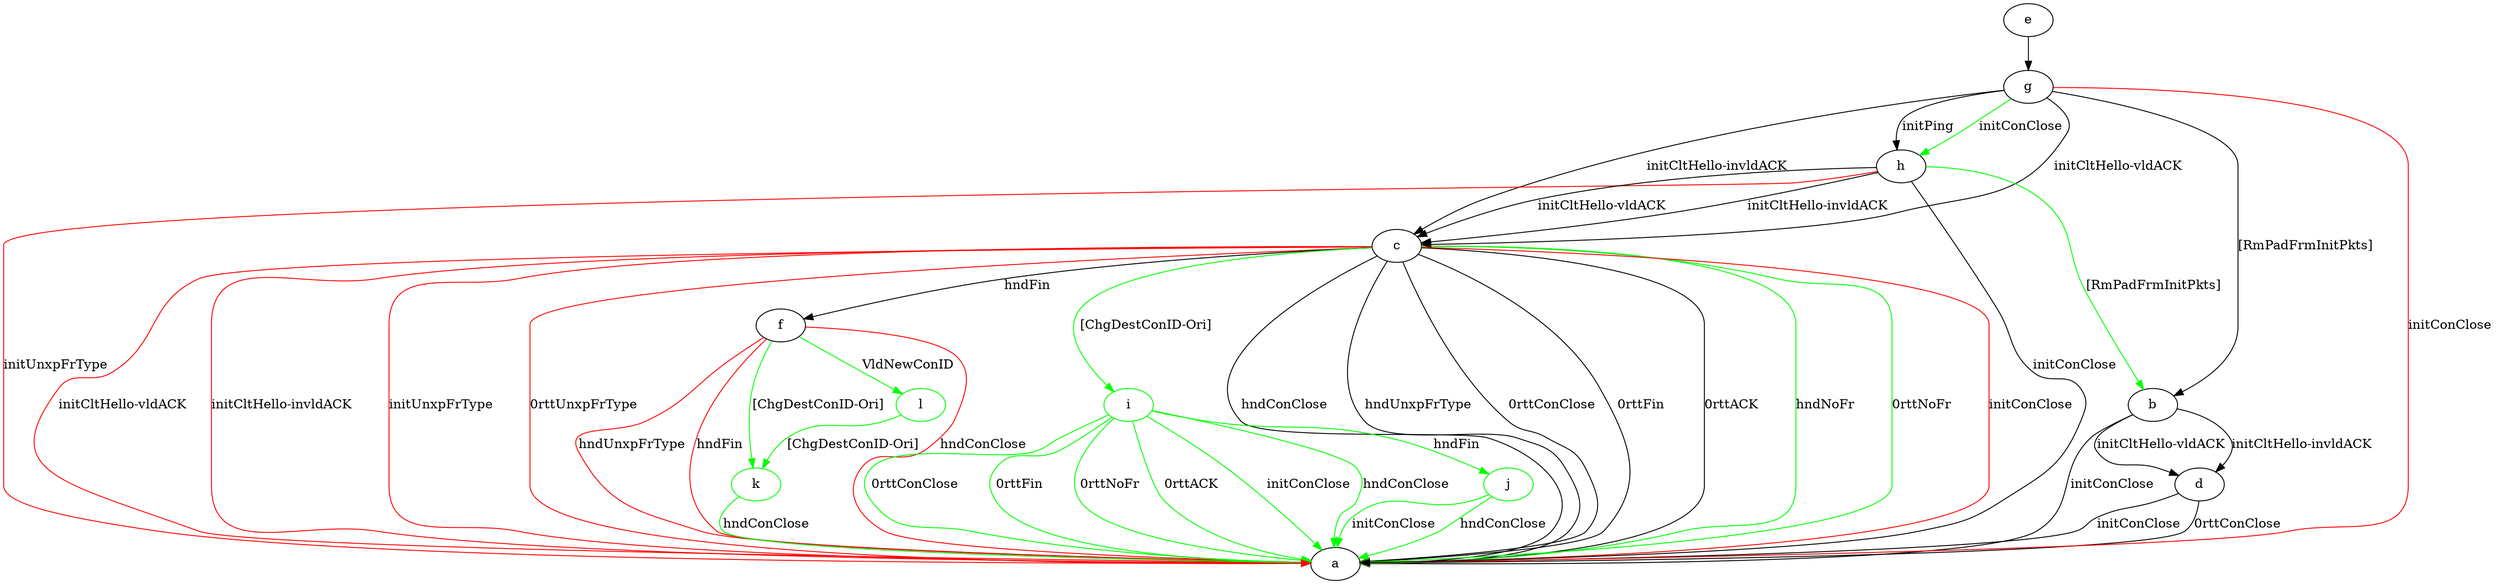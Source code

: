 digraph "" {
	b -> a	[key=0,
		label="initConClose "];
	b -> d	[key=0,
		label="initCltHello-vldACK "];
	b -> d	[key=1,
		label="initCltHello-invldACK "];
	c -> a	[key=0,
		label="hndConClose "];
	c -> a	[key=1,
		label="hndUnxpFrType "];
	c -> a	[key=2,
		label="0rttConClose "];
	c -> a	[key=3,
		label="0rttFin "];
	c -> a	[key=4,
		label="0rttACK "];
	c -> a	[key=5,
		color=green,
		label="hndNoFr "];
	c -> a	[key=6,
		color=green,
		label="0rttNoFr "];
	c -> a	[key=7,
		color=red,
		label="initConClose "];
	c -> a	[key=8,
		color=red,
		label="initCltHello-vldACK "];
	c -> a	[key=9,
		color=red,
		label="initCltHello-invldACK "];
	c -> a	[key=10,
		color=red,
		label="initUnxpFrType "];
	c -> a	[key=11,
		color=red,
		label="0rttUnxpFrType "];
	c -> f	[key=0,
		label="hndFin "];
	i	[color=green];
	c -> i	[key=0,
		color=green,
		label="[ChgDestConID-Ori] "];
	d -> a	[key=0,
		label="initConClose "];
	d -> a	[key=1,
		label="0rttConClose "];
	e -> g	[key=0];
	f -> a	[key=0,
		color=red,
		label="hndFin "];
	f -> a	[key=1,
		color=red,
		label="hndConClose "];
	f -> a	[key=2,
		color=red,
		label="hndUnxpFrType "];
	k	[color=green];
	f -> k	[key=0,
		color=green,
		label="[ChgDestConID-Ori] "];
	l	[color=green];
	f -> l	[key=0,
		color=green,
		label="VldNewConID "];
	g -> a	[key=0,
		color=red,
		label="initConClose "];
	g -> b	[key=0,
		label="[RmPadFrmInitPkts] "];
	g -> c	[key=0,
		label="initCltHello-vldACK "];
	g -> c	[key=1,
		label="initCltHello-invldACK "];
	g -> h	[key=0,
		label="initPing "];
	g -> h	[key=1,
		color=green,
		label="initConClose "];
	h -> a	[key=0,
		label="initConClose "];
	h -> a	[key=1,
		color=red,
		label="initUnxpFrType "];
	h -> b	[key=0,
		color=green,
		label="[RmPadFrmInitPkts] "];
	h -> c	[key=0,
		label="initCltHello-vldACK "];
	h -> c	[key=1,
		label="initCltHello-invldACK "];
	i -> a	[key=0,
		color=green,
		label="initConClose "];
	i -> a	[key=1,
		color=green,
		label="hndConClose "];
	i -> a	[key=2,
		color=green,
		label="0rttConClose "];
	i -> a	[key=3,
		color=green,
		label="0rttFin "];
	i -> a	[key=4,
		color=green,
		label="0rttNoFr "];
	i -> a	[key=5,
		color=green,
		label="0rttACK "];
	j	[color=green];
	i -> j	[key=0,
		color=green,
		label="hndFin "];
	j -> a	[key=0,
		color=green,
		label="initConClose "];
	j -> a	[key=1,
		color=green,
		label="hndConClose "];
	k -> a	[key=0,
		color=green,
		label="hndConClose "];
	l -> k	[key=0,
		color=green,
		label="[ChgDestConID-Ori] "];
}
